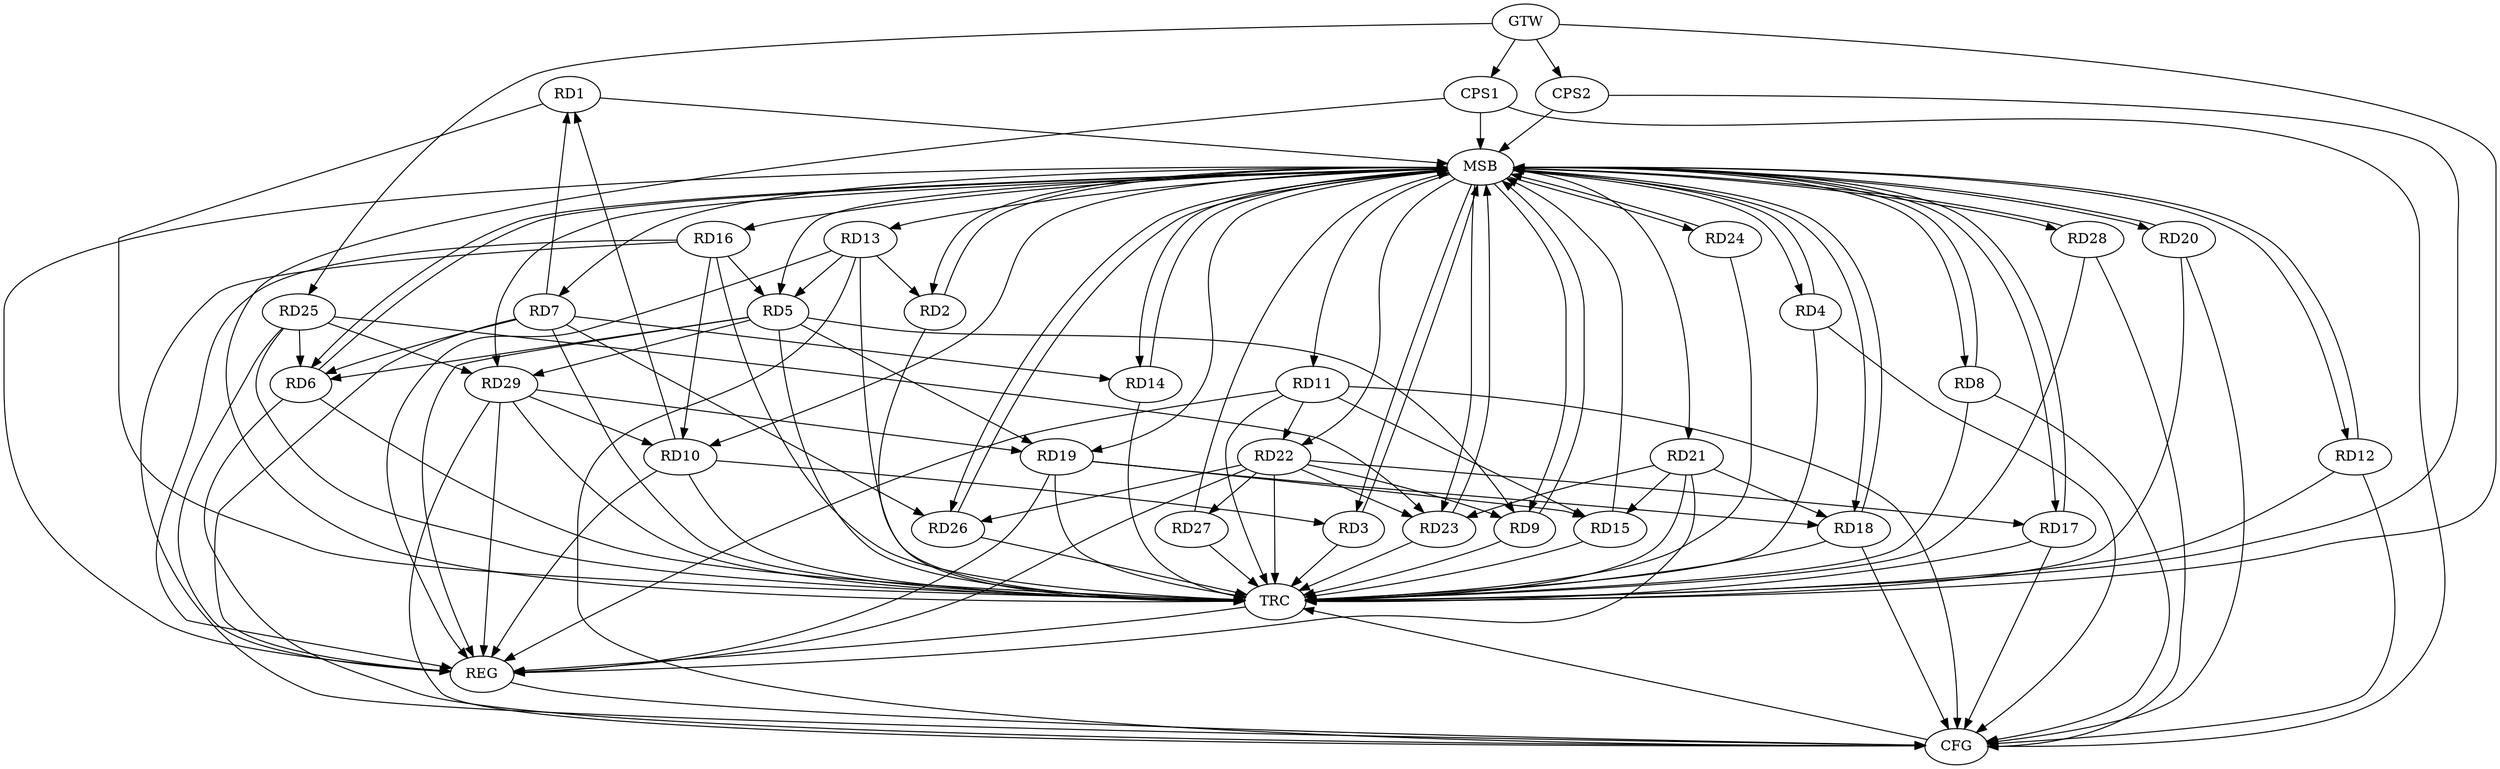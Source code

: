 strict digraph G {
  RD1 [ label="RD1" ];
  RD2 [ label="RD2" ];
  RD3 [ label="RD3" ];
  RD4 [ label="RD4" ];
  RD5 [ label="RD5" ];
  RD6 [ label="RD6" ];
  RD7 [ label="RD7" ];
  RD8 [ label="RD8" ];
  RD9 [ label="RD9" ];
  RD10 [ label="RD10" ];
  RD11 [ label="RD11" ];
  RD12 [ label="RD12" ];
  RD13 [ label="RD13" ];
  RD14 [ label="RD14" ];
  RD15 [ label="RD15" ];
  RD16 [ label="RD16" ];
  RD17 [ label="RD17" ];
  RD18 [ label="RD18" ];
  RD19 [ label="RD19" ];
  RD20 [ label="RD20" ];
  RD21 [ label="RD21" ];
  RD22 [ label="RD22" ];
  RD23 [ label="RD23" ];
  RD24 [ label="RD24" ];
  RD25 [ label="RD25" ];
  RD26 [ label="RD26" ];
  RD27 [ label="RD27" ];
  RD28 [ label="RD28" ];
  RD29 [ label="RD29" ];
  CPS1 [ label="CPS1" ];
  CPS2 [ label="CPS2" ];
  GTW [ label="GTW" ];
  REG [ label="REG" ];
  MSB [ label="MSB" ];
  CFG [ label="CFG" ];
  TRC [ label="TRC" ];
  RD7 -> RD1;
  RD10 -> RD1;
  RD13 -> RD2;
  RD10 -> RD3;
  RD5 -> RD6;
  RD5 -> RD9;
  RD13 -> RD5;
  RD16 -> RD5;
  RD5 -> RD19;
  RD5 -> RD29;
  RD7 -> RD6;
  RD25 -> RD6;
  RD7 -> RD14;
  RD7 -> RD26;
  RD22 -> RD9;
  RD16 -> RD10;
  RD29 -> RD10;
  RD11 -> RD15;
  RD11 -> RD22;
  RD19 -> RD15;
  RD21 -> RD15;
  RD22 -> RD17;
  RD19 -> RD18;
  RD21 -> RD18;
  RD29 -> RD19;
  RD21 -> RD23;
  RD22 -> RD23;
  RD22 -> RD26;
  RD22 -> RD27;
  RD25 -> RD23;
  RD25 -> RD29;
  GTW -> RD25;
  GTW -> CPS1;
  GTW -> CPS2;
  RD5 -> REG;
  RD7 -> REG;
  RD10 -> REG;
  RD11 -> REG;
  RD13 -> REG;
  RD16 -> REG;
  RD19 -> REG;
  RD21 -> REG;
  RD22 -> REG;
  RD25 -> REG;
  RD29 -> REG;
  RD1 -> MSB;
  MSB -> RD8;
  MSB -> RD12;
  MSB -> RD22;
  MSB -> RD26;
  MSB -> REG;
  RD2 -> MSB;
  MSB -> RD6;
  MSB -> RD10;
  MSB -> RD13;
  MSB -> RD18;
  MSB -> RD19;
  MSB -> RD28;
  RD3 -> MSB;
  MSB -> RD5;
  MSB -> RD14;
  MSB -> RD20;
  RD4 -> MSB;
  MSB -> RD24;
  RD6 -> MSB;
  MSB -> RD2;
  MSB -> RD4;
  RD8 -> MSB;
  MSB -> RD11;
  RD9 -> MSB;
  MSB -> RD3;
  RD12 -> MSB;
  MSB -> RD7;
  MSB -> RD21;
  RD14 -> MSB;
  RD15 -> MSB;
  RD17 -> MSB;
  MSB -> RD29;
  RD18 -> MSB;
  MSB -> RD17;
  RD20 -> MSB;
  MSB -> RD23;
  RD23 -> MSB;
  MSB -> RD9;
  RD24 -> MSB;
  RD26 -> MSB;
  RD27 -> MSB;
  RD28 -> MSB;
  MSB -> RD16;
  CPS1 -> MSB;
  CPS2 -> MSB;
  RD16 -> CFG;
  RD17 -> CFG;
  CPS1 -> CFG;
  RD29 -> CFG;
  RD13 -> CFG;
  RD11 -> CFG;
  RD28 -> CFG;
  RD6 -> CFG;
  RD20 -> CFG;
  RD4 -> CFG;
  RD18 -> CFG;
  RD8 -> CFG;
  RD12 -> CFG;
  REG -> CFG;
  RD1 -> TRC;
  RD2 -> TRC;
  RD3 -> TRC;
  RD4 -> TRC;
  RD5 -> TRC;
  RD6 -> TRC;
  RD7 -> TRC;
  RD8 -> TRC;
  RD9 -> TRC;
  RD10 -> TRC;
  RD11 -> TRC;
  RD12 -> TRC;
  RD13 -> TRC;
  RD14 -> TRC;
  RD15 -> TRC;
  RD16 -> TRC;
  RD17 -> TRC;
  RD18 -> TRC;
  RD19 -> TRC;
  RD20 -> TRC;
  RD21 -> TRC;
  RD22 -> TRC;
  RD23 -> TRC;
  RD24 -> TRC;
  RD25 -> TRC;
  RD26 -> TRC;
  RD27 -> TRC;
  RD28 -> TRC;
  RD29 -> TRC;
  CPS1 -> TRC;
  CPS2 -> TRC;
  GTW -> TRC;
  CFG -> TRC;
  TRC -> REG;
}
